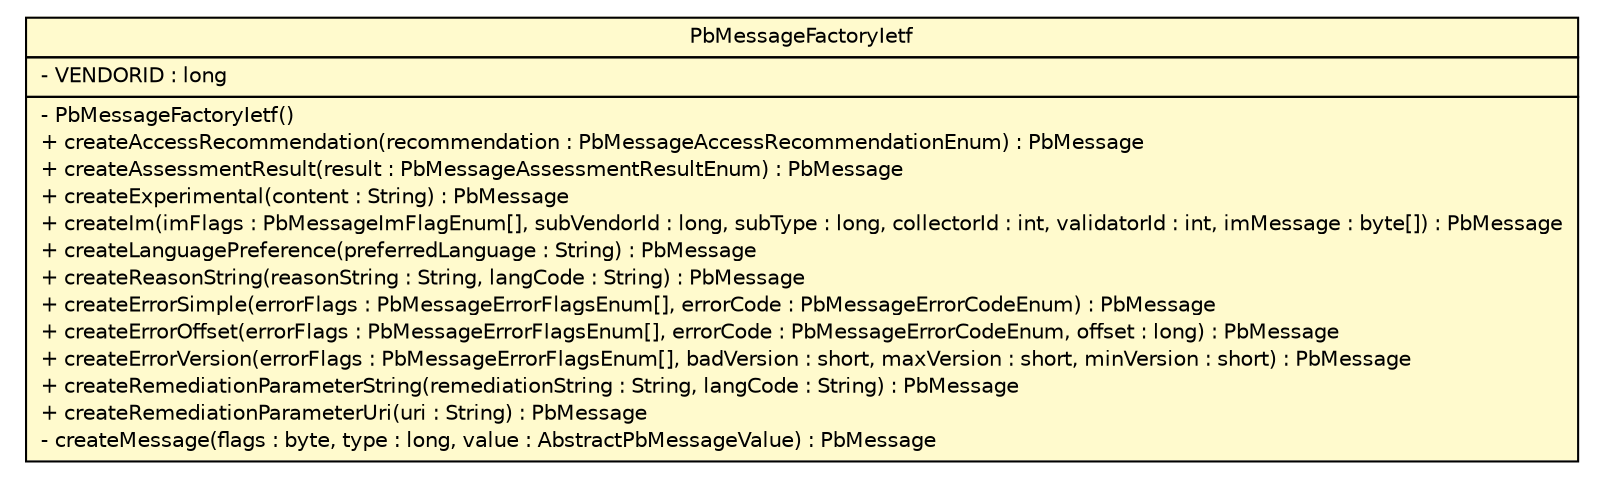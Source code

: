 #!/usr/local/bin/dot
#
# Class diagram 
# Generated by UMLGraph version R5_6 (http://www.umlgraph.org/)
#

digraph G {
	edge [fontname="Helvetica",fontsize=10,labelfontname="Helvetica",labelfontsize=10];
	node [fontname="Helvetica",fontsize=10,shape=plaintext];
	nodesep=0.25;
	ranksep=0.5;
	// org.ietf.nea.pb.message.PbMessageFactoryIetf
	c104196 [label=<<table title="org.ietf.nea.pb.message.PbMessageFactoryIetf" border="0" cellborder="1" cellspacing="0" cellpadding="2" port="p" bgcolor="lemonChiffon" href="./PbMessageFactoryIetf.html">
		<tr><td><table border="0" cellspacing="0" cellpadding="1">
<tr><td align="center" balign="center"> PbMessageFactoryIetf </td></tr>
		</table></td></tr>
		<tr><td><table border="0" cellspacing="0" cellpadding="1">
<tr><td align="left" balign="left"> - VENDORID : long </td></tr>
		</table></td></tr>
		<tr><td><table border="0" cellspacing="0" cellpadding="1">
<tr><td align="left" balign="left"> - PbMessageFactoryIetf() </td></tr>
<tr><td align="left" balign="left"> + createAccessRecommendation(recommendation : PbMessageAccessRecommendationEnum) : PbMessage </td></tr>
<tr><td align="left" balign="left"> + createAssessmentResult(result : PbMessageAssessmentResultEnum) : PbMessage </td></tr>
<tr><td align="left" balign="left"> + createExperimental(content : String) : PbMessage </td></tr>
<tr><td align="left" balign="left"> + createIm(imFlags : PbMessageImFlagEnum[], subVendorId : long, subType : long, collectorId : int, validatorId : int, imMessage : byte[]) : PbMessage </td></tr>
<tr><td align="left" balign="left"> + createLanguagePreference(preferredLanguage : String) : PbMessage </td></tr>
<tr><td align="left" balign="left"> + createReasonString(reasonString : String, langCode : String) : PbMessage </td></tr>
<tr><td align="left" balign="left"> + createErrorSimple(errorFlags : PbMessageErrorFlagsEnum[], errorCode : PbMessageErrorCodeEnum) : PbMessage </td></tr>
<tr><td align="left" balign="left"> + createErrorOffset(errorFlags : PbMessageErrorFlagsEnum[], errorCode : PbMessageErrorCodeEnum, offset : long) : PbMessage </td></tr>
<tr><td align="left" balign="left"> + createErrorVersion(errorFlags : PbMessageErrorFlagsEnum[], badVersion : short, maxVersion : short, minVersion : short) : PbMessage </td></tr>
<tr><td align="left" balign="left"> + createRemediationParameterString(remediationString : String, langCode : String) : PbMessage </td></tr>
<tr><td align="left" balign="left"> + createRemediationParameterUri(uri : String) : PbMessage </td></tr>
<tr><td align="left" balign="left"> - createMessage(flags : byte, type : long, value : AbstractPbMessageValue) : PbMessage </td></tr>
		</table></td></tr>
		</table>>, URL="./PbMessageFactoryIetf.html", fontname="Helvetica", fontcolor="black", fontsize=10.0];
}

